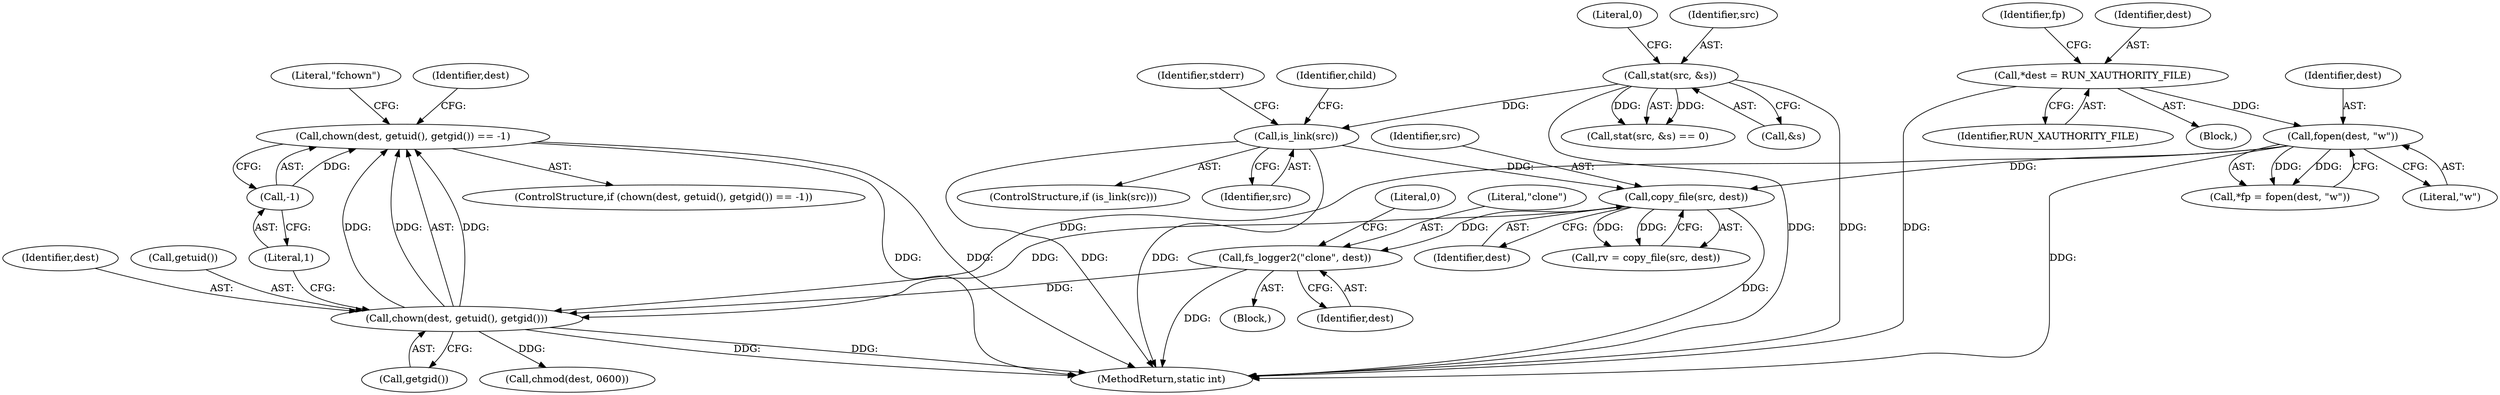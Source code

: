 digraph "1_firejail_903fd8a0789ca3cc3c21d84cd0282481515592ef_3@del" {
"1000200" [label="(Call,chown(dest, getuid(), getgid()) == -1)"];
"1000201" [label="(Call,chown(dest, getuid(), getgid()))"];
"1000180" [label="(Call,copy_file(src, dest))"];
"1000152" [label="(Call,is_link(src))"];
"1000145" [label="(Call,stat(src, &s))"];
"1000113" [label="(Call,fopen(dest, \"w\"))"];
"1000107" [label="(Call,*dest = RUN_XAUTHORITY_FILE)"];
"1000190" [label="(Call,fs_logger2(\"clone\", dest))"];
"1000205" [label="(Call,-1)"];
"1000208" [label="(Literal,\"fchown\")"];
"1000111" [label="(Call,*fp = fopen(dest, \"w\"))"];
"1000149" [label="(Literal,0)"];
"1000145" [label="(Call,stat(src, &s))"];
"1000204" [label="(Call,getgid())"];
"1000190" [label="(Call,fs_logger2(\"clone\", dest))"];
"1000201" [label="(Call,chown(dest, getuid(), getgid()))"];
"1000115" [label="(Literal,\"w\")"];
"1000109" [label="(Identifier,RUN_XAUTHORITY_FILE)"];
"1000112" [label="(Identifier,fp)"];
"1000211" [label="(Call,chmod(dest, 0600))"];
"1000202" [label="(Identifier,dest)"];
"1000162" [label="(Identifier,child)"];
"1000192" [label="(Identifier,dest)"];
"1000107" [label="(Call,*dest = RUN_XAUTHORITY_FILE)"];
"1000205" [label="(Call,-1)"];
"1000153" [label="(Identifier,src)"];
"1000189" [label="(Block,)"];
"1000191" [label="(Literal,\"clone\")"];
"1000199" [label="(ControlStructure,if (chown(dest, getuid(), getgid()) == -1))"];
"1000181" [label="(Identifier,src)"];
"1000144" [label="(Call,stat(src, &s) == 0)"];
"1000114" [label="(Identifier,dest)"];
"1000151" [label="(ControlStructure,if (is_link(src)))"];
"1000108" [label="(Identifier,dest)"];
"1000147" [label="(Call,&s)"];
"1000200" [label="(Call,chown(dest, getuid(), getgid()) == -1)"];
"1000156" [label="(Identifier,stderr)"];
"1000203" [label="(Call,getuid())"];
"1000103" [label="(Block,)"];
"1000212" [label="(Identifier,dest)"];
"1000180" [label="(Call,copy_file(src, dest))"];
"1000194" [label="(Literal,0)"];
"1000152" [label="(Call,is_link(src))"];
"1000206" [label="(Literal,1)"];
"1000222" [label="(MethodReturn,static int)"];
"1000113" [label="(Call,fopen(dest, \"w\"))"];
"1000146" [label="(Identifier,src)"];
"1000182" [label="(Identifier,dest)"];
"1000178" [label="(Call,rv = copy_file(src, dest))"];
"1000200" -> "1000199"  [label="AST: "];
"1000200" -> "1000205"  [label="CFG: "];
"1000201" -> "1000200"  [label="AST: "];
"1000205" -> "1000200"  [label="AST: "];
"1000208" -> "1000200"  [label="CFG: "];
"1000212" -> "1000200"  [label="CFG: "];
"1000200" -> "1000222"  [label="DDG: "];
"1000200" -> "1000222"  [label="DDG: "];
"1000201" -> "1000200"  [label="DDG: "];
"1000201" -> "1000200"  [label="DDG: "];
"1000201" -> "1000200"  [label="DDG: "];
"1000205" -> "1000200"  [label="DDG: "];
"1000201" -> "1000204"  [label="CFG: "];
"1000202" -> "1000201"  [label="AST: "];
"1000203" -> "1000201"  [label="AST: "];
"1000204" -> "1000201"  [label="AST: "];
"1000206" -> "1000201"  [label="CFG: "];
"1000201" -> "1000222"  [label="DDG: "];
"1000201" -> "1000222"  [label="DDG: "];
"1000180" -> "1000201"  [label="DDG: "];
"1000113" -> "1000201"  [label="DDG: "];
"1000190" -> "1000201"  [label="DDG: "];
"1000201" -> "1000211"  [label="DDG: "];
"1000180" -> "1000178"  [label="AST: "];
"1000180" -> "1000182"  [label="CFG: "];
"1000181" -> "1000180"  [label="AST: "];
"1000182" -> "1000180"  [label="AST: "];
"1000178" -> "1000180"  [label="CFG: "];
"1000180" -> "1000222"  [label="DDG: "];
"1000180" -> "1000178"  [label="DDG: "];
"1000180" -> "1000178"  [label="DDG: "];
"1000152" -> "1000180"  [label="DDG: "];
"1000113" -> "1000180"  [label="DDG: "];
"1000180" -> "1000190"  [label="DDG: "];
"1000152" -> "1000151"  [label="AST: "];
"1000152" -> "1000153"  [label="CFG: "];
"1000153" -> "1000152"  [label="AST: "];
"1000156" -> "1000152"  [label="CFG: "];
"1000162" -> "1000152"  [label="CFG: "];
"1000152" -> "1000222"  [label="DDG: "];
"1000152" -> "1000222"  [label="DDG: "];
"1000145" -> "1000152"  [label="DDG: "];
"1000145" -> "1000144"  [label="AST: "];
"1000145" -> "1000147"  [label="CFG: "];
"1000146" -> "1000145"  [label="AST: "];
"1000147" -> "1000145"  [label="AST: "];
"1000149" -> "1000145"  [label="CFG: "];
"1000145" -> "1000222"  [label="DDG: "];
"1000145" -> "1000222"  [label="DDG: "];
"1000145" -> "1000144"  [label="DDG: "];
"1000145" -> "1000144"  [label="DDG: "];
"1000113" -> "1000111"  [label="AST: "];
"1000113" -> "1000115"  [label="CFG: "];
"1000114" -> "1000113"  [label="AST: "];
"1000115" -> "1000113"  [label="AST: "];
"1000111" -> "1000113"  [label="CFG: "];
"1000113" -> "1000222"  [label="DDG: "];
"1000113" -> "1000111"  [label="DDG: "];
"1000113" -> "1000111"  [label="DDG: "];
"1000107" -> "1000113"  [label="DDG: "];
"1000107" -> "1000103"  [label="AST: "];
"1000107" -> "1000109"  [label="CFG: "];
"1000108" -> "1000107"  [label="AST: "];
"1000109" -> "1000107"  [label="AST: "];
"1000112" -> "1000107"  [label="CFG: "];
"1000107" -> "1000222"  [label="DDG: "];
"1000190" -> "1000189"  [label="AST: "];
"1000190" -> "1000192"  [label="CFG: "];
"1000191" -> "1000190"  [label="AST: "];
"1000192" -> "1000190"  [label="AST: "];
"1000194" -> "1000190"  [label="CFG: "];
"1000190" -> "1000222"  [label="DDG: "];
"1000205" -> "1000206"  [label="CFG: "];
"1000206" -> "1000205"  [label="AST: "];
}
